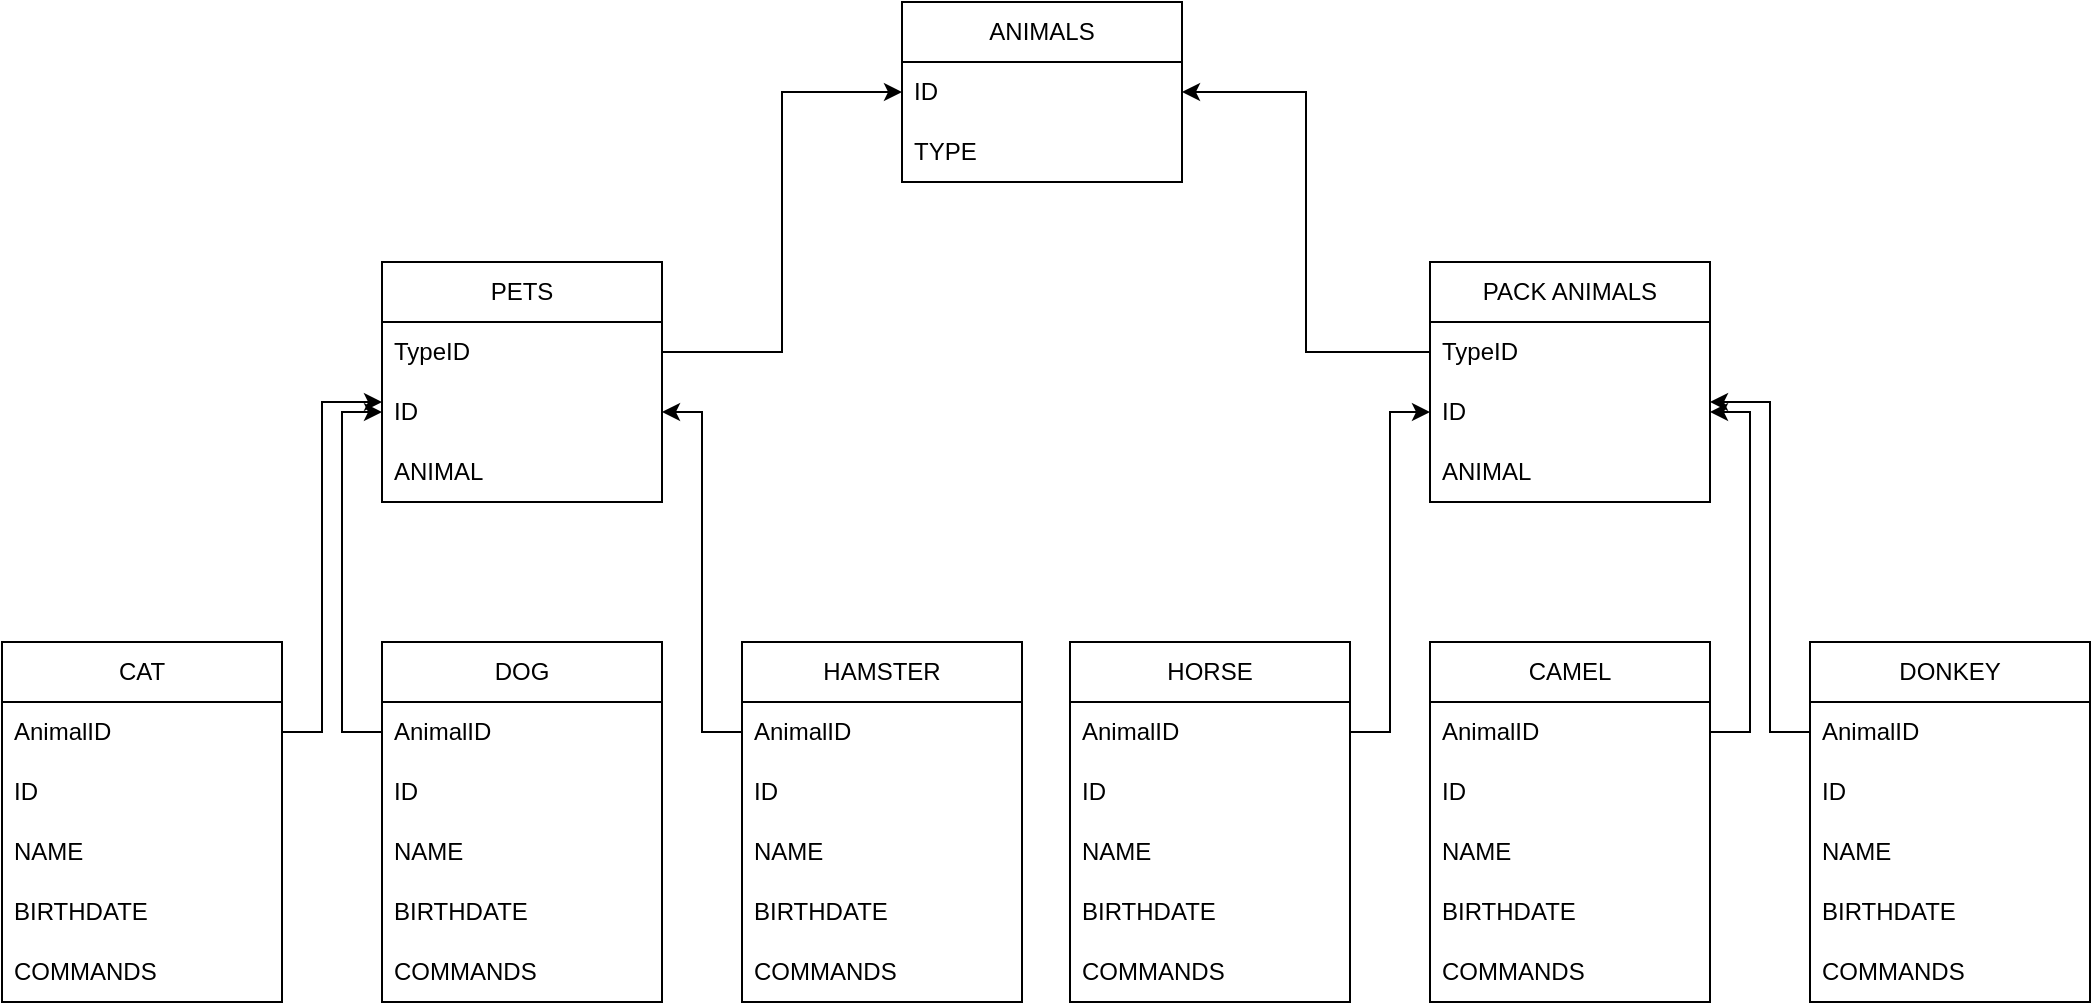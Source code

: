 <mxfile version="26.2.2">
  <diagram id="C5RBs43oDa-KdzZeNtuy" name="Page-1">
    <mxGraphModel dx="2195" dy="1002" grid="1" gridSize="10" guides="1" tooltips="1" connect="1" arrows="1" fold="1" page="1" pageScale="1" pageWidth="827" pageHeight="1169" math="0" shadow="0">
      <root>
        <mxCell id="WIyWlLk6GJQsqaUBKTNV-0" />
        <mxCell id="WIyWlLk6GJQsqaUBKTNV-1" parent="WIyWlLk6GJQsqaUBKTNV-0" />
        <mxCell id="RhAsQxAJBjWU0qe3ggWV-0" value="ANIMALS" style="swimlane;fontStyle=0;childLayout=stackLayout;horizontal=1;startSize=30;horizontalStack=0;resizeParent=1;resizeParentMax=0;resizeLast=0;collapsible=1;marginBottom=0;whiteSpace=wrap;html=1;" parent="WIyWlLk6GJQsqaUBKTNV-1" vertex="1">
          <mxGeometry x="330" y="40" width="140" height="90" as="geometry" />
        </mxCell>
        <mxCell id="RhAsQxAJBjWU0qe3ggWV-1" value="ID" style="text;strokeColor=none;fillColor=none;align=left;verticalAlign=middle;spacingLeft=4;spacingRight=4;overflow=hidden;points=[[0,0.5],[1,0.5]];portConstraint=eastwest;rotatable=0;whiteSpace=wrap;html=1;" parent="RhAsQxAJBjWU0qe3ggWV-0" vertex="1">
          <mxGeometry y="30" width="140" height="30" as="geometry" />
        </mxCell>
        <mxCell id="RhAsQxAJBjWU0qe3ggWV-3" value="TYPE" style="text;strokeColor=none;fillColor=none;align=left;verticalAlign=middle;spacingLeft=4;spacingRight=4;overflow=hidden;points=[[0,0.5],[1,0.5]];portConstraint=eastwest;rotatable=0;whiteSpace=wrap;html=1;" parent="RhAsQxAJBjWU0qe3ggWV-0" vertex="1">
          <mxGeometry y="60" width="140" height="30" as="geometry" />
        </mxCell>
        <mxCell id="RhAsQxAJBjWU0qe3ggWV-8" value="PETS" style="swimlane;fontStyle=0;childLayout=stackLayout;horizontal=1;startSize=30;horizontalStack=0;resizeParent=1;resizeParentMax=0;resizeLast=0;collapsible=1;marginBottom=0;whiteSpace=wrap;html=1;" parent="WIyWlLk6GJQsqaUBKTNV-1" vertex="1">
          <mxGeometry x="70" y="170" width="140" height="120" as="geometry" />
        </mxCell>
        <mxCell id="RhAsQxAJBjWU0qe3ggWV-9" value="TypeID" style="text;strokeColor=none;fillColor=none;align=left;verticalAlign=middle;spacingLeft=4;spacingRight=4;overflow=hidden;points=[[0,0.5],[1,0.5]];portConstraint=eastwest;rotatable=0;whiteSpace=wrap;html=1;" parent="RhAsQxAJBjWU0qe3ggWV-8" vertex="1">
          <mxGeometry y="30" width="140" height="30" as="geometry" />
        </mxCell>
        <mxCell id="RhAsQxAJBjWU0qe3ggWV-10" value="ID" style="text;strokeColor=none;fillColor=none;align=left;verticalAlign=middle;spacingLeft=4;spacingRight=4;overflow=hidden;points=[[0,0.5],[1,0.5]];portConstraint=eastwest;rotatable=0;whiteSpace=wrap;html=1;" parent="RhAsQxAJBjWU0qe3ggWV-8" vertex="1">
          <mxGeometry y="60" width="140" height="30" as="geometry" />
        </mxCell>
        <mxCell id="RhAsQxAJBjWU0qe3ggWV-11" value="ANIMAL" style="text;strokeColor=none;fillColor=none;align=left;verticalAlign=middle;spacingLeft=4;spacingRight=4;overflow=hidden;points=[[0,0.5],[1,0.5]];portConstraint=eastwest;rotatable=0;whiteSpace=wrap;html=1;" parent="RhAsQxAJBjWU0qe3ggWV-8" vertex="1">
          <mxGeometry y="90" width="140" height="30" as="geometry" />
        </mxCell>
        <mxCell id="RhAsQxAJBjWU0qe3ggWV-12" value="CAT" style="swimlane;fontStyle=0;childLayout=stackLayout;horizontal=1;startSize=30;horizontalStack=0;resizeParent=1;resizeParentMax=0;resizeLast=0;collapsible=1;marginBottom=0;whiteSpace=wrap;html=1;container=0;" parent="WIyWlLk6GJQsqaUBKTNV-1" vertex="1">
          <mxGeometry x="-120" y="360" width="140" height="180" as="geometry">
            <mxRectangle x="120" y="370" width="60" height="30" as="alternateBounds" />
          </mxGeometry>
        </mxCell>
        <mxCell id="RhAsQxAJBjWU0qe3ggWV-13" value="AnimalID" style="text;strokeColor=none;fillColor=none;align=left;verticalAlign=middle;spacingLeft=4;spacingRight=4;overflow=hidden;points=[[0,0.5],[1,0.5]];portConstraint=eastwest;rotatable=0;whiteSpace=wrap;html=1;" parent="RhAsQxAJBjWU0qe3ggWV-12" vertex="1">
          <mxGeometry y="30" width="140" height="30" as="geometry" />
        </mxCell>
        <mxCell id="RhAsQxAJBjWU0qe3ggWV-14" value="ID" style="text;strokeColor=none;fillColor=none;align=left;verticalAlign=middle;spacingLeft=4;spacingRight=4;overflow=hidden;points=[[0,0.5],[1,0.5]];portConstraint=eastwest;rotatable=0;whiteSpace=wrap;html=1;" parent="RhAsQxAJBjWU0qe3ggWV-12" vertex="1">
          <mxGeometry y="60" width="140" height="30" as="geometry" />
        </mxCell>
        <mxCell id="RhAsQxAJBjWU0qe3ggWV-15" value="NAME" style="text;strokeColor=none;fillColor=none;align=left;verticalAlign=middle;spacingLeft=4;spacingRight=4;overflow=hidden;points=[[0,0.5],[1,0.5]];portConstraint=eastwest;rotatable=0;whiteSpace=wrap;html=1;" parent="RhAsQxAJBjWU0qe3ggWV-12" vertex="1">
          <mxGeometry y="90" width="140" height="30" as="geometry" />
        </mxCell>
        <mxCell id="RhAsQxAJBjWU0qe3ggWV-38" value="BIRTHDATE" style="text;strokeColor=none;fillColor=none;align=left;verticalAlign=middle;spacingLeft=4;spacingRight=4;overflow=hidden;points=[[0,0.5],[1,0.5]];portConstraint=eastwest;rotatable=0;whiteSpace=wrap;html=1;" parent="RhAsQxAJBjWU0qe3ggWV-12" vertex="1">
          <mxGeometry y="120" width="140" height="30" as="geometry" />
        </mxCell>
        <mxCell id="RhAsQxAJBjWU0qe3ggWV-39" value="COMMANDS" style="text;strokeColor=none;fillColor=none;align=left;verticalAlign=middle;spacingLeft=4;spacingRight=4;overflow=hidden;points=[[0,0.5],[1,0.5]];portConstraint=eastwest;rotatable=0;whiteSpace=wrap;html=1;" parent="RhAsQxAJBjWU0qe3ggWV-12" vertex="1">
          <mxGeometry y="150" width="140" height="30" as="geometry" />
        </mxCell>
        <mxCell id="RhAsQxAJBjWU0qe3ggWV-29" style="edgeStyle=orthogonalEdgeStyle;rounded=0;orthogonalLoop=1;jettySize=auto;html=1;exitX=1;exitY=0.5;exitDx=0;exitDy=0;entryX=0;entryY=0.5;entryDx=0;entryDy=0;" parent="WIyWlLk6GJQsqaUBKTNV-1" source="RhAsQxAJBjWU0qe3ggWV-9" target="RhAsQxAJBjWU0qe3ggWV-1" edge="1">
          <mxGeometry relative="1" as="geometry" />
        </mxCell>
        <mxCell id="RhAsQxAJBjWU0qe3ggWV-33" value="PACK ANIMALS" style="swimlane;fontStyle=0;childLayout=stackLayout;horizontal=1;startSize=30;horizontalStack=0;resizeParent=1;resizeParentMax=0;resizeLast=0;collapsible=1;marginBottom=0;whiteSpace=wrap;html=1;" parent="WIyWlLk6GJQsqaUBKTNV-1" vertex="1">
          <mxGeometry x="594" y="170" width="140" height="120" as="geometry" />
        </mxCell>
        <mxCell id="RhAsQxAJBjWU0qe3ggWV-34" value="TypeID" style="text;strokeColor=none;fillColor=none;align=left;verticalAlign=middle;spacingLeft=4;spacingRight=4;overflow=hidden;points=[[0,0.5],[1,0.5]];portConstraint=eastwest;rotatable=0;whiteSpace=wrap;html=1;" parent="RhAsQxAJBjWU0qe3ggWV-33" vertex="1">
          <mxGeometry y="30" width="140" height="30" as="geometry" />
        </mxCell>
        <mxCell id="RhAsQxAJBjWU0qe3ggWV-35" value="ID" style="text;strokeColor=none;fillColor=none;align=left;verticalAlign=middle;spacingLeft=4;spacingRight=4;overflow=hidden;points=[[0,0.5],[1,0.5]];portConstraint=eastwest;rotatable=0;whiteSpace=wrap;html=1;" parent="RhAsQxAJBjWU0qe3ggWV-33" vertex="1">
          <mxGeometry y="60" width="140" height="30" as="geometry" />
        </mxCell>
        <mxCell id="RhAsQxAJBjWU0qe3ggWV-36" value="ANIMAL" style="text;strokeColor=none;fillColor=none;align=left;verticalAlign=middle;spacingLeft=4;spacingRight=4;overflow=hidden;points=[[0,0.5],[1,0.5]];portConstraint=eastwest;rotatable=0;whiteSpace=wrap;html=1;" parent="RhAsQxAJBjWU0qe3ggWV-33" vertex="1">
          <mxGeometry y="90" width="140" height="30" as="geometry" />
        </mxCell>
        <mxCell id="RhAsQxAJBjWU0qe3ggWV-37" style="edgeStyle=orthogonalEdgeStyle;rounded=0;orthogonalLoop=1;jettySize=auto;html=1;entryX=1;entryY=0.5;entryDx=0;entryDy=0;exitX=0;exitY=0.5;exitDx=0;exitDy=0;" parent="WIyWlLk6GJQsqaUBKTNV-1" source="RhAsQxAJBjWU0qe3ggWV-34" target="RhAsQxAJBjWU0qe3ggWV-1" edge="1">
          <mxGeometry relative="1" as="geometry" />
        </mxCell>
        <mxCell id="RhAsQxAJBjWU0qe3ggWV-40" value="DOG" style="swimlane;fontStyle=0;childLayout=stackLayout;horizontal=1;startSize=30;horizontalStack=0;resizeParent=1;resizeParentMax=0;resizeLast=0;collapsible=1;marginBottom=0;whiteSpace=wrap;html=1;container=0;" parent="WIyWlLk6GJQsqaUBKTNV-1" vertex="1">
          <mxGeometry x="70" y="360" width="140" height="180" as="geometry">
            <mxRectangle x="120" y="370" width="60" height="30" as="alternateBounds" />
          </mxGeometry>
        </mxCell>
        <mxCell id="RhAsQxAJBjWU0qe3ggWV-41" value="AnimalID" style="text;strokeColor=none;fillColor=none;align=left;verticalAlign=middle;spacingLeft=4;spacingRight=4;overflow=hidden;points=[[0,0.5],[1,0.5]];portConstraint=eastwest;rotatable=0;whiteSpace=wrap;html=1;" parent="RhAsQxAJBjWU0qe3ggWV-40" vertex="1">
          <mxGeometry y="30" width="140" height="30" as="geometry" />
        </mxCell>
        <mxCell id="RhAsQxAJBjWU0qe3ggWV-42" value="ID" style="text;strokeColor=none;fillColor=none;align=left;verticalAlign=middle;spacingLeft=4;spacingRight=4;overflow=hidden;points=[[0,0.5],[1,0.5]];portConstraint=eastwest;rotatable=0;whiteSpace=wrap;html=1;" parent="RhAsQxAJBjWU0qe3ggWV-40" vertex="1">
          <mxGeometry y="60" width="140" height="30" as="geometry" />
        </mxCell>
        <mxCell id="RhAsQxAJBjWU0qe3ggWV-43" value="NAME" style="text;strokeColor=none;fillColor=none;align=left;verticalAlign=middle;spacingLeft=4;spacingRight=4;overflow=hidden;points=[[0,0.5],[1,0.5]];portConstraint=eastwest;rotatable=0;whiteSpace=wrap;html=1;" parent="RhAsQxAJBjWU0qe3ggWV-40" vertex="1">
          <mxGeometry y="90" width="140" height="30" as="geometry" />
        </mxCell>
        <mxCell id="RhAsQxAJBjWU0qe3ggWV-44" value="BIRTHDATE" style="text;strokeColor=none;fillColor=none;align=left;verticalAlign=middle;spacingLeft=4;spacingRight=4;overflow=hidden;points=[[0,0.5],[1,0.5]];portConstraint=eastwest;rotatable=0;whiteSpace=wrap;html=1;" parent="RhAsQxAJBjWU0qe3ggWV-40" vertex="1">
          <mxGeometry y="120" width="140" height="30" as="geometry" />
        </mxCell>
        <mxCell id="RhAsQxAJBjWU0qe3ggWV-45" value="COMMANDS" style="text;strokeColor=none;fillColor=none;align=left;verticalAlign=middle;spacingLeft=4;spacingRight=4;overflow=hidden;points=[[0,0.5],[1,0.5]];portConstraint=eastwest;rotatable=0;whiteSpace=wrap;html=1;" parent="RhAsQxAJBjWU0qe3ggWV-40" vertex="1">
          <mxGeometry y="150" width="140" height="30" as="geometry" />
        </mxCell>
        <mxCell id="RhAsQxAJBjWU0qe3ggWV-46" value="HAMSTER" style="swimlane;fontStyle=0;childLayout=stackLayout;horizontal=1;startSize=30;horizontalStack=0;resizeParent=1;resizeParentMax=0;resizeLast=0;collapsible=1;marginBottom=0;whiteSpace=wrap;html=1;container=0;" parent="WIyWlLk6GJQsqaUBKTNV-1" vertex="1">
          <mxGeometry x="250" y="360" width="140" height="180" as="geometry">
            <mxRectangle x="120" y="370" width="60" height="30" as="alternateBounds" />
          </mxGeometry>
        </mxCell>
        <mxCell id="RhAsQxAJBjWU0qe3ggWV-47" value="AnimalID" style="text;strokeColor=none;fillColor=none;align=left;verticalAlign=middle;spacingLeft=4;spacingRight=4;overflow=hidden;points=[[0,0.5],[1,0.5]];portConstraint=eastwest;rotatable=0;whiteSpace=wrap;html=1;" parent="RhAsQxAJBjWU0qe3ggWV-46" vertex="1">
          <mxGeometry y="30" width="140" height="30" as="geometry" />
        </mxCell>
        <mxCell id="RhAsQxAJBjWU0qe3ggWV-48" value="ID" style="text;strokeColor=none;fillColor=none;align=left;verticalAlign=middle;spacingLeft=4;spacingRight=4;overflow=hidden;points=[[0,0.5],[1,0.5]];portConstraint=eastwest;rotatable=0;whiteSpace=wrap;html=1;" parent="RhAsQxAJBjWU0qe3ggWV-46" vertex="1">
          <mxGeometry y="60" width="140" height="30" as="geometry" />
        </mxCell>
        <mxCell id="RhAsQxAJBjWU0qe3ggWV-49" value="NAME" style="text;strokeColor=none;fillColor=none;align=left;verticalAlign=middle;spacingLeft=4;spacingRight=4;overflow=hidden;points=[[0,0.5],[1,0.5]];portConstraint=eastwest;rotatable=0;whiteSpace=wrap;html=1;" parent="RhAsQxAJBjWU0qe3ggWV-46" vertex="1">
          <mxGeometry y="90" width="140" height="30" as="geometry" />
        </mxCell>
        <mxCell id="RhAsQxAJBjWU0qe3ggWV-50" value="BIRTHDATE" style="text;strokeColor=none;fillColor=none;align=left;verticalAlign=middle;spacingLeft=4;spacingRight=4;overflow=hidden;points=[[0,0.5],[1,0.5]];portConstraint=eastwest;rotatable=0;whiteSpace=wrap;html=1;" parent="RhAsQxAJBjWU0qe3ggWV-46" vertex="1">
          <mxGeometry y="120" width="140" height="30" as="geometry" />
        </mxCell>
        <mxCell id="RhAsQxAJBjWU0qe3ggWV-51" value="COMMANDS" style="text;strokeColor=none;fillColor=none;align=left;verticalAlign=middle;spacingLeft=4;spacingRight=4;overflow=hidden;points=[[0,0.5],[1,0.5]];portConstraint=eastwest;rotatable=0;whiteSpace=wrap;html=1;" parent="RhAsQxAJBjWU0qe3ggWV-46" vertex="1">
          <mxGeometry y="150" width="140" height="30" as="geometry" />
        </mxCell>
        <mxCell id="RhAsQxAJBjWU0qe3ggWV-52" value="HORSE" style="swimlane;fontStyle=0;childLayout=stackLayout;horizontal=1;startSize=30;horizontalStack=0;resizeParent=1;resizeParentMax=0;resizeLast=0;collapsible=1;marginBottom=0;whiteSpace=wrap;html=1;container=0;" parent="WIyWlLk6GJQsqaUBKTNV-1" vertex="1">
          <mxGeometry x="414" y="360" width="140" height="180" as="geometry">
            <mxRectangle x="120" y="370" width="60" height="30" as="alternateBounds" />
          </mxGeometry>
        </mxCell>
        <mxCell id="RhAsQxAJBjWU0qe3ggWV-53" value="AnimalID" style="text;strokeColor=none;fillColor=none;align=left;verticalAlign=middle;spacingLeft=4;spacingRight=4;overflow=hidden;points=[[0,0.5],[1,0.5]];portConstraint=eastwest;rotatable=0;whiteSpace=wrap;html=1;" parent="RhAsQxAJBjWU0qe3ggWV-52" vertex="1">
          <mxGeometry y="30" width="140" height="30" as="geometry" />
        </mxCell>
        <mxCell id="RhAsQxAJBjWU0qe3ggWV-54" value="ID" style="text;strokeColor=none;fillColor=none;align=left;verticalAlign=middle;spacingLeft=4;spacingRight=4;overflow=hidden;points=[[0,0.5],[1,0.5]];portConstraint=eastwest;rotatable=0;whiteSpace=wrap;html=1;" parent="RhAsQxAJBjWU0qe3ggWV-52" vertex="1">
          <mxGeometry y="60" width="140" height="30" as="geometry" />
        </mxCell>
        <mxCell id="RhAsQxAJBjWU0qe3ggWV-55" value="NAME" style="text;strokeColor=none;fillColor=none;align=left;verticalAlign=middle;spacingLeft=4;spacingRight=4;overflow=hidden;points=[[0,0.5],[1,0.5]];portConstraint=eastwest;rotatable=0;whiteSpace=wrap;html=1;" parent="RhAsQxAJBjWU0qe3ggWV-52" vertex="1">
          <mxGeometry y="90" width="140" height="30" as="geometry" />
        </mxCell>
        <mxCell id="RhAsQxAJBjWU0qe3ggWV-56" value="BIRTHDATE" style="text;strokeColor=none;fillColor=none;align=left;verticalAlign=middle;spacingLeft=4;spacingRight=4;overflow=hidden;points=[[0,0.5],[1,0.5]];portConstraint=eastwest;rotatable=0;whiteSpace=wrap;html=1;" parent="RhAsQxAJBjWU0qe3ggWV-52" vertex="1">
          <mxGeometry y="120" width="140" height="30" as="geometry" />
        </mxCell>
        <mxCell id="RhAsQxAJBjWU0qe3ggWV-57" value="COMMANDS" style="text;strokeColor=none;fillColor=none;align=left;verticalAlign=middle;spacingLeft=4;spacingRight=4;overflow=hidden;points=[[0,0.5],[1,0.5]];portConstraint=eastwest;rotatable=0;whiteSpace=wrap;html=1;" parent="RhAsQxAJBjWU0qe3ggWV-52" vertex="1">
          <mxGeometry y="150" width="140" height="30" as="geometry" />
        </mxCell>
        <mxCell id="RhAsQxAJBjWU0qe3ggWV-58" value="CAMEL" style="swimlane;fontStyle=0;childLayout=stackLayout;horizontal=1;startSize=30;horizontalStack=0;resizeParent=1;resizeParentMax=0;resizeLast=0;collapsible=1;marginBottom=0;whiteSpace=wrap;html=1;container=0;" parent="WIyWlLk6GJQsqaUBKTNV-1" vertex="1">
          <mxGeometry x="594" y="360" width="140" height="180" as="geometry">
            <mxRectangle x="120" y="370" width="60" height="30" as="alternateBounds" />
          </mxGeometry>
        </mxCell>
        <mxCell id="RhAsQxAJBjWU0qe3ggWV-59" value="AnimalID" style="text;strokeColor=none;fillColor=none;align=left;verticalAlign=middle;spacingLeft=4;spacingRight=4;overflow=hidden;points=[[0,0.5],[1,0.5]];portConstraint=eastwest;rotatable=0;whiteSpace=wrap;html=1;" parent="RhAsQxAJBjWU0qe3ggWV-58" vertex="1">
          <mxGeometry y="30" width="140" height="30" as="geometry" />
        </mxCell>
        <mxCell id="RhAsQxAJBjWU0qe3ggWV-60" value="ID" style="text;strokeColor=none;fillColor=none;align=left;verticalAlign=middle;spacingLeft=4;spacingRight=4;overflow=hidden;points=[[0,0.5],[1,0.5]];portConstraint=eastwest;rotatable=0;whiteSpace=wrap;html=1;" parent="RhAsQxAJBjWU0qe3ggWV-58" vertex="1">
          <mxGeometry y="60" width="140" height="30" as="geometry" />
        </mxCell>
        <mxCell id="RhAsQxAJBjWU0qe3ggWV-61" value="NAME" style="text;strokeColor=none;fillColor=none;align=left;verticalAlign=middle;spacingLeft=4;spacingRight=4;overflow=hidden;points=[[0,0.5],[1,0.5]];portConstraint=eastwest;rotatable=0;whiteSpace=wrap;html=1;" parent="RhAsQxAJBjWU0qe3ggWV-58" vertex="1">
          <mxGeometry y="90" width="140" height="30" as="geometry" />
        </mxCell>
        <mxCell id="RhAsQxAJBjWU0qe3ggWV-62" value="BIRTHDATE" style="text;strokeColor=none;fillColor=none;align=left;verticalAlign=middle;spacingLeft=4;spacingRight=4;overflow=hidden;points=[[0,0.5],[1,0.5]];portConstraint=eastwest;rotatable=0;whiteSpace=wrap;html=1;" parent="RhAsQxAJBjWU0qe3ggWV-58" vertex="1">
          <mxGeometry y="120" width="140" height="30" as="geometry" />
        </mxCell>
        <mxCell id="RhAsQxAJBjWU0qe3ggWV-63" value="COMMANDS" style="text;strokeColor=none;fillColor=none;align=left;verticalAlign=middle;spacingLeft=4;spacingRight=4;overflow=hidden;points=[[0,0.5],[1,0.5]];portConstraint=eastwest;rotatable=0;whiteSpace=wrap;html=1;" parent="RhAsQxAJBjWU0qe3ggWV-58" vertex="1">
          <mxGeometry y="150" width="140" height="30" as="geometry" />
        </mxCell>
        <mxCell id="RhAsQxAJBjWU0qe3ggWV-64" value="DONKEY" style="swimlane;fontStyle=0;childLayout=stackLayout;horizontal=1;startSize=30;horizontalStack=0;resizeParent=1;resizeParentMax=0;resizeLast=0;collapsible=1;marginBottom=0;whiteSpace=wrap;html=1;container=0;" parent="WIyWlLk6GJQsqaUBKTNV-1" vertex="1">
          <mxGeometry x="784" y="360" width="140" height="180" as="geometry">
            <mxRectangle x="120" y="370" width="60" height="30" as="alternateBounds" />
          </mxGeometry>
        </mxCell>
        <mxCell id="RhAsQxAJBjWU0qe3ggWV-65" value="AnimalID" style="text;strokeColor=none;fillColor=none;align=left;verticalAlign=middle;spacingLeft=4;spacingRight=4;overflow=hidden;points=[[0,0.5],[1,0.5]];portConstraint=eastwest;rotatable=0;whiteSpace=wrap;html=1;" parent="RhAsQxAJBjWU0qe3ggWV-64" vertex="1">
          <mxGeometry y="30" width="140" height="30" as="geometry" />
        </mxCell>
        <mxCell id="RhAsQxAJBjWU0qe3ggWV-66" value="ID" style="text;strokeColor=none;fillColor=none;align=left;verticalAlign=middle;spacingLeft=4;spacingRight=4;overflow=hidden;points=[[0,0.5],[1,0.5]];portConstraint=eastwest;rotatable=0;whiteSpace=wrap;html=1;" parent="RhAsQxAJBjWU0qe3ggWV-64" vertex="1">
          <mxGeometry y="60" width="140" height="30" as="geometry" />
        </mxCell>
        <mxCell id="RhAsQxAJBjWU0qe3ggWV-67" value="NAME" style="text;strokeColor=none;fillColor=none;align=left;verticalAlign=middle;spacingLeft=4;spacingRight=4;overflow=hidden;points=[[0,0.5],[1,0.5]];portConstraint=eastwest;rotatable=0;whiteSpace=wrap;html=1;" parent="RhAsQxAJBjWU0qe3ggWV-64" vertex="1">
          <mxGeometry y="90" width="140" height="30" as="geometry" />
        </mxCell>
        <mxCell id="RhAsQxAJBjWU0qe3ggWV-68" value="BIRTHDATE" style="text;strokeColor=none;fillColor=none;align=left;verticalAlign=middle;spacingLeft=4;spacingRight=4;overflow=hidden;points=[[0,0.5],[1,0.5]];portConstraint=eastwest;rotatable=0;whiteSpace=wrap;html=1;" parent="RhAsQxAJBjWU0qe3ggWV-64" vertex="1">
          <mxGeometry y="120" width="140" height="30" as="geometry" />
        </mxCell>
        <mxCell id="RhAsQxAJBjWU0qe3ggWV-69" value="COMMANDS" style="text;strokeColor=none;fillColor=none;align=left;verticalAlign=middle;spacingLeft=4;spacingRight=4;overflow=hidden;points=[[0,0.5],[1,0.5]];portConstraint=eastwest;rotatable=0;whiteSpace=wrap;html=1;" parent="RhAsQxAJBjWU0qe3ggWV-64" vertex="1">
          <mxGeometry y="150" width="140" height="30" as="geometry" />
        </mxCell>
        <mxCell id="RhAsQxAJBjWU0qe3ggWV-71" style="edgeStyle=orthogonalEdgeStyle;rounded=0;orthogonalLoop=1;jettySize=auto;html=1;" parent="WIyWlLk6GJQsqaUBKTNV-1" source="RhAsQxAJBjWU0qe3ggWV-13" target="RhAsQxAJBjWU0qe3ggWV-10" edge="1">
          <mxGeometry relative="1" as="geometry">
            <Array as="points">
              <mxPoint x="40" y="405" />
              <mxPoint x="40" y="240" />
            </Array>
          </mxGeometry>
        </mxCell>
        <mxCell id="RhAsQxAJBjWU0qe3ggWV-73" style="edgeStyle=orthogonalEdgeStyle;rounded=0;orthogonalLoop=1;jettySize=auto;html=1;entryX=0;entryY=0.5;entryDx=0;entryDy=0;" parent="WIyWlLk6GJQsqaUBKTNV-1" source="RhAsQxAJBjWU0qe3ggWV-41" target="RhAsQxAJBjWU0qe3ggWV-10" edge="1">
          <mxGeometry relative="1" as="geometry">
            <mxPoint x="40" y="250" as="targetPoint" />
          </mxGeometry>
        </mxCell>
        <mxCell id="RhAsQxAJBjWU0qe3ggWV-74" style="edgeStyle=orthogonalEdgeStyle;rounded=0;orthogonalLoop=1;jettySize=auto;html=1;" parent="WIyWlLk6GJQsqaUBKTNV-1" source="RhAsQxAJBjWU0qe3ggWV-47" target="RhAsQxAJBjWU0qe3ggWV-10" edge="1">
          <mxGeometry relative="1" as="geometry" />
        </mxCell>
        <mxCell id="RhAsQxAJBjWU0qe3ggWV-75" style="edgeStyle=orthogonalEdgeStyle;rounded=0;orthogonalLoop=1;jettySize=auto;html=1;" parent="WIyWlLk6GJQsqaUBKTNV-1" source="RhAsQxAJBjWU0qe3ggWV-53" target="RhAsQxAJBjWU0qe3ggWV-35" edge="1">
          <mxGeometry relative="1" as="geometry" />
        </mxCell>
        <mxCell id="RhAsQxAJBjWU0qe3ggWV-77" style="edgeStyle=orthogonalEdgeStyle;rounded=0;orthogonalLoop=1;jettySize=auto;html=1;" parent="WIyWlLk6GJQsqaUBKTNV-1" source="RhAsQxAJBjWU0qe3ggWV-65" target="RhAsQxAJBjWU0qe3ggWV-35" edge="1">
          <mxGeometry relative="1" as="geometry">
            <Array as="points">
              <mxPoint x="764" y="405" />
              <mxPoint x="764" y="240" />
            </Array>
          </mxGeometry>
        </mxCell>
        <mxCell id="RhAsQxAJBjWU0qe3ggWV-78" style="edgeStyle=orthogonalEdgeStyle;rounded=0;orthogonalLoop=1;jettySize=auto;html=1;entryX=1;entryY=0.5;entryDx=0;entryDy=0;exitX=1;exitY=0.5;exitDx=0;exitDy=0;" parent="WIyWlLk6GJQsqaUBKTNV-1" source="RhAsQxAJBjWU0qe3ggWV-59" target="RhAsQxAJBjWU0qe3ggWV-35" edge="1">
          <mxGeometry relative="1" as="geometry" />
        </mxCell>
      </root>
    </mxGraphModel>
  </diagram>
</mxfile>
